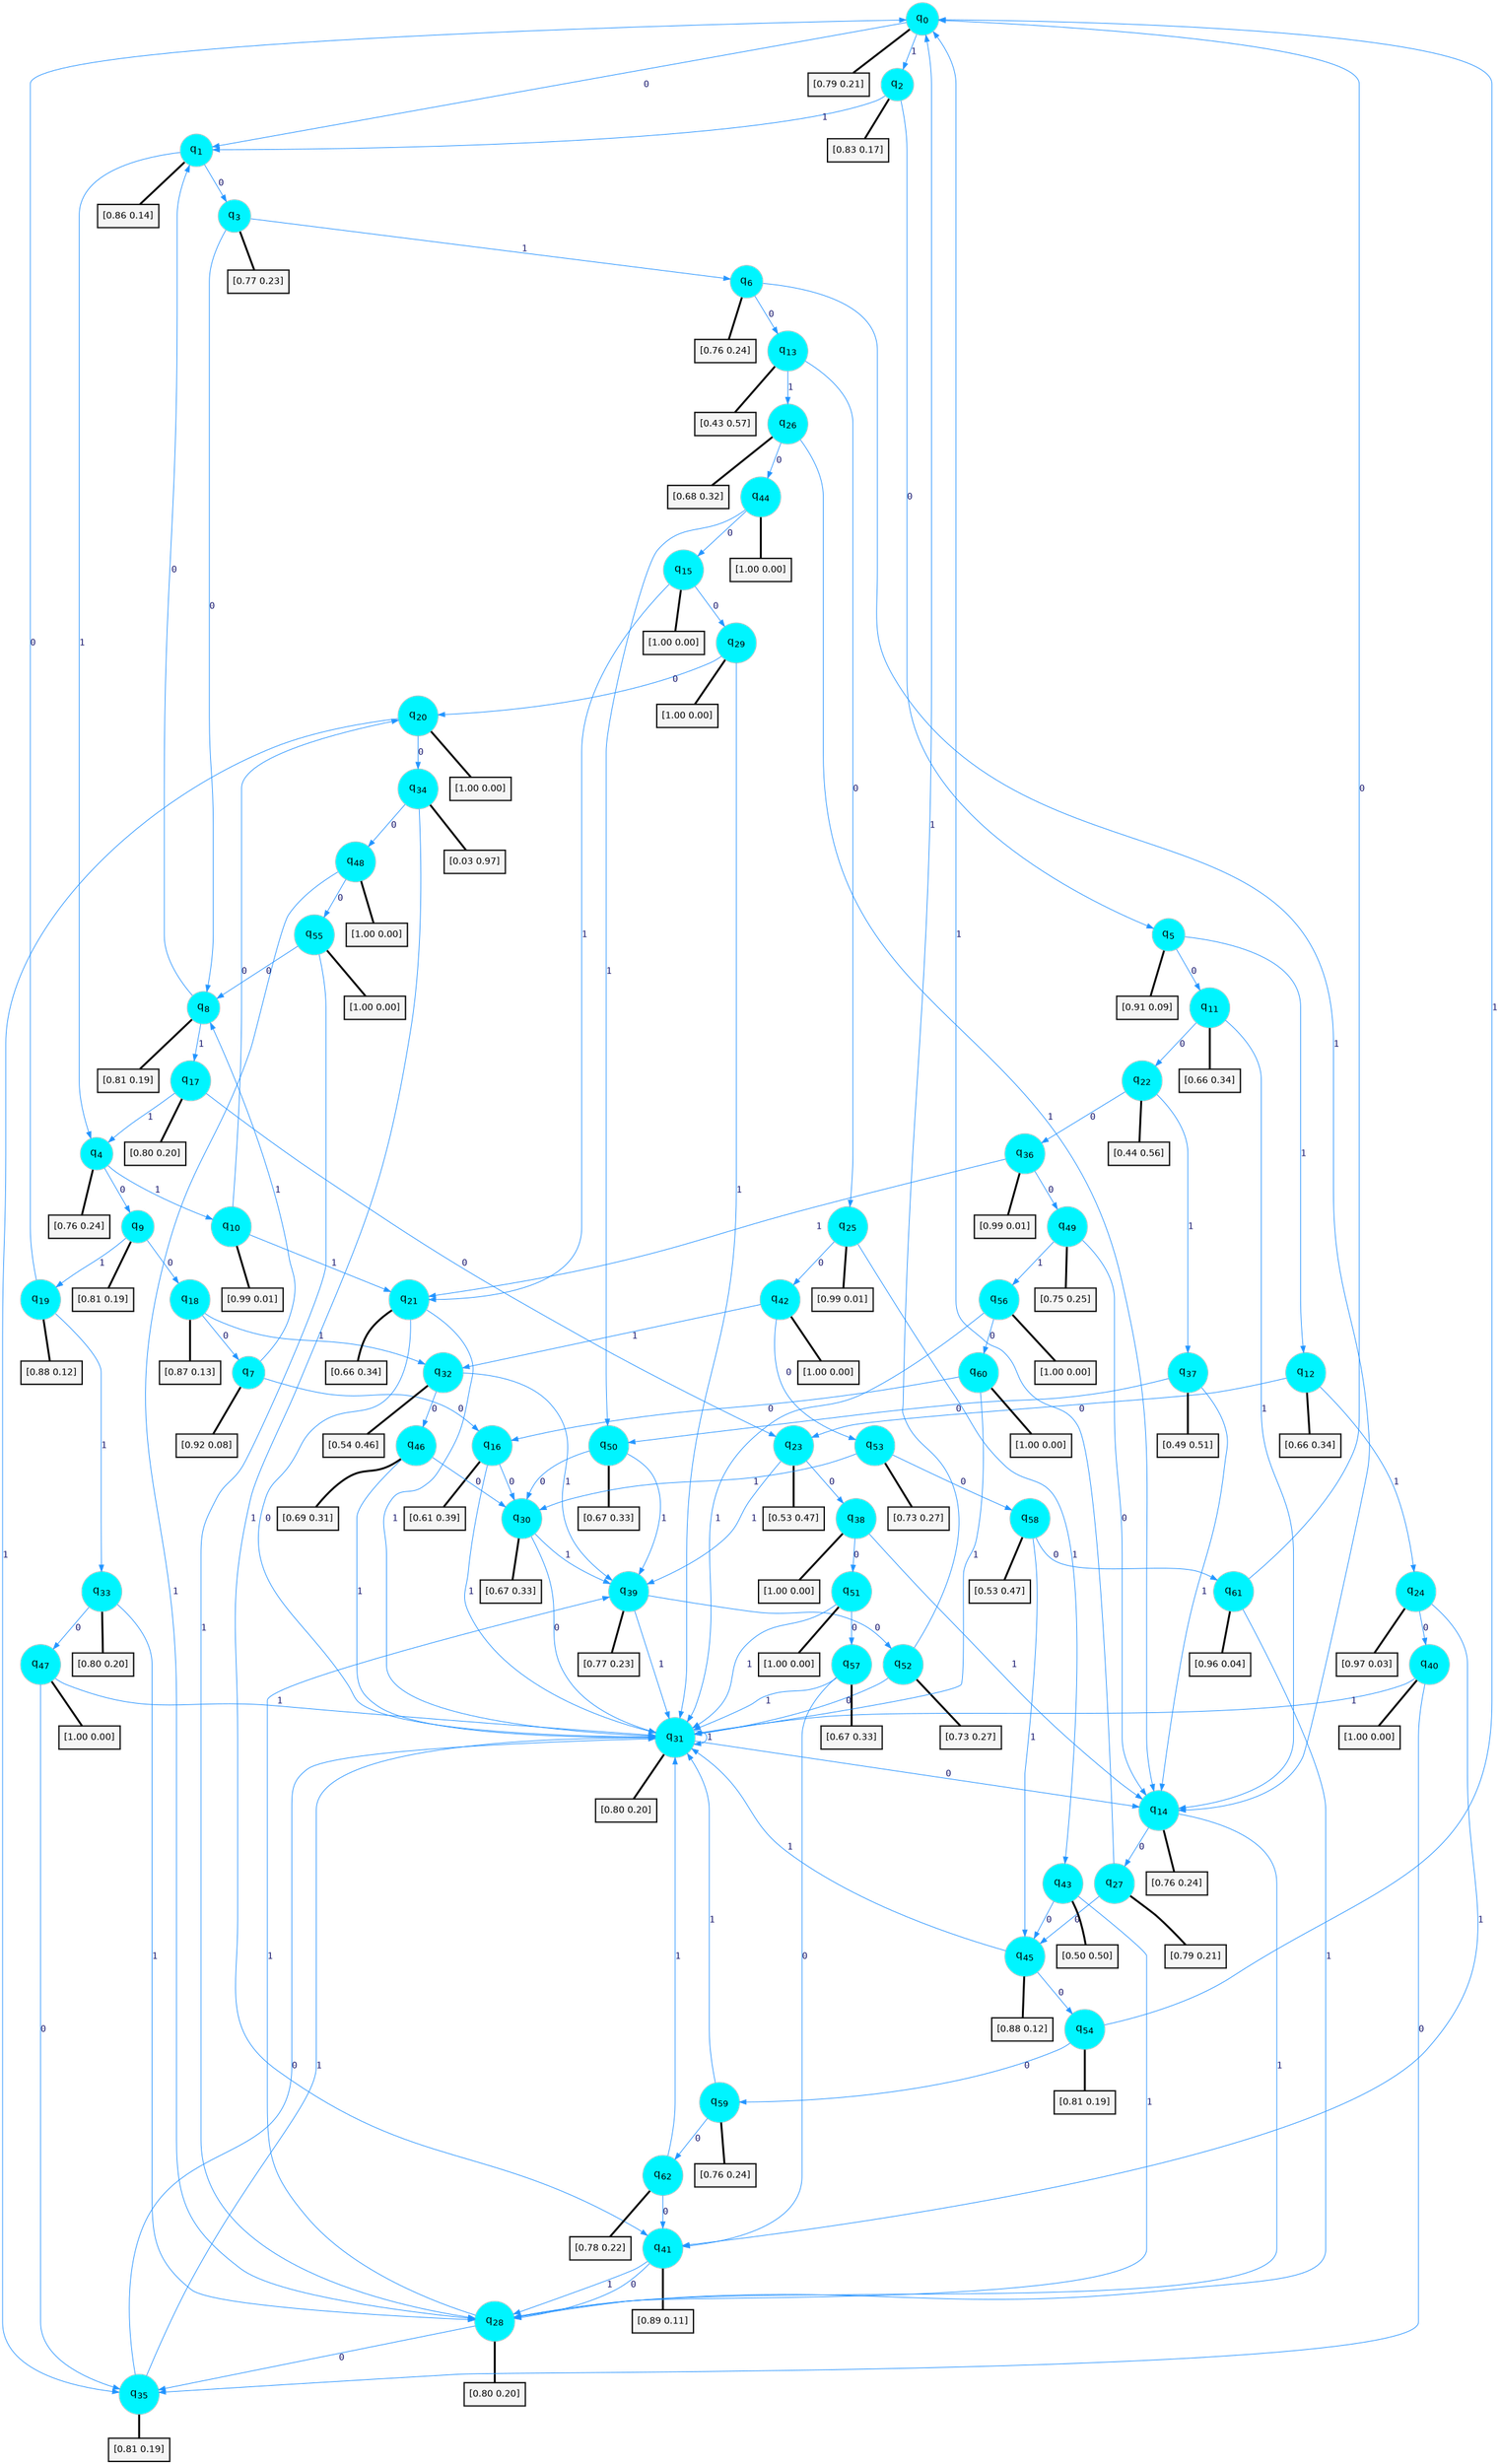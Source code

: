 digraph G {
graph [
bgcolor=transparent, dpi=300, rankdir=TD, size="40,25"];
node [
color=gray, fillcolor=turquoise1, fontcolor=black, fontname=Helvetica, fontsize=16, fontweight=bold, shape=circle, style=filled];
edge [
arrowsize=1, color=dodgerblue1, fontcolor=midnightblue, fontname=courier, fontweight=bold, penwidth=1, style=solid, weight=20];
0[label=<q<SUB>0</SUB>>];
1[label=<q<SUB>1</SUB>>];
2[label=<q<SUB>2</SUB>>];
3[label=<q<SUB>3</SUB>>];
4[label=<q<SUB>4</SUB>>];
5[label=<q<SUB>5</SUB>>];
6[label=<q<SUB>6</SUB>>];
7[label=<q<SUB>7</SUB>>];
8[label=<q<SUB>8</SUB>>];
9[label=<q<SUB>9</SUB>>];
10[label=<q<SUB>10</SUB>>];
11[label=<q<SUB>11</SUB>>];
12[label=<q<SUB>12</SUB>>];
13[label=<q<SUB>13</SUB>>];
14[label=<q<SUB>14</SUB>>];
15[label=<q<SUB>15</SUB>>];
16[label=<q<SUB>16</SUB>>];
17[label=<q<SUB>17</SUB>>];
18[label=<q<SUB>18</SUB>>];
19[label=<q<SUB>19</SUB>>];
20[label=<q<SUB>20</SUB>>];
21[label=<q<SUB>21</SUB>>];
22[label=<q<SUB>22</SUB>>];
23[label=<q<SUB>23</SUB>>];
24[label=<q<SUB>24</SUB>>];
25[label=<q<SUB>25</SUB>>];
26[label=<q<SUB>26</SUB>>];
27[label=<q<SUB>27</SUB>>];
28[label=<q<SUB>28</SUB>>];
29[label=<q<SUB>29</SUB>>];
30[label=<q<SUB>30</SUB>>];
31[label=<q<SUB>31</SUB>>];
32[label=<q<SUB>32</SUB>>];
33[label=<q<SUB>33</SUB>>];
34[label=<q<SUB>34</SUB>>];
35[label=<q<SUB>35</SUB>>];
36[label=<q<SUB>36</SUB>>];
37[label=<q<SUB>37</SUB>>];
38[label=<q<SUB>38</SUB>>];
39[label=<q<SUB>39</SUB>>];
40[label=<q<SUB>40</SUB>>];
41[label=<q<SUB>41</SUB>>];
42[label=<q<SUB>42</SUB>>];
43[label=<q<SUB>43</SUB>>];
44[label=<q<SUB>44</SUB>>];
45[label=<q<SUB>45</SUB>>];
46[label=<q<SUB>46</SUB>>];
47[label=<q<SUB>47</SUB>>];
48[label=<q<SUB>48</SUB>>];
49[label=<q<SUB>49</SUB>>];
50[label=<q<SUB>50</SUB>>];
51[label=<q<SUB>51</SUB>>];
52[label=<q<SUB>52</SUB>>];
53[label=<q<SUB>53</SUB>>];
54[label=<q<SUB>54</SUB>>];
55[label=<q<SUB>55</SUB>>];
56[label=<q<SUB>56</SUB>>];
57[label=<q<SUB>57</SUB>>];
58[label=<q<SUB>58</SUB>>];
59[label=<q<SUB>59</SUB>>];
60[label=<q<SUB>60</SUB>>];
61[label=<q<SUB>61</SUB>>];
62[label=<q<SUB>62</SUB>>];
63[label="[0.79 0.21]", shape=box,fontcolor=black, fontname=Helvetica, fontsize=14, penwidth=2, fillcolor=whitesmoke,color=black];
64[label="[0.86 0.14]", shape=box,fontcolor=black, fontname=Helvetica, fontsize=14, penwidth=2, fillcolor=whitesmoke,color=black];
65[label="[0.83 0.17]", shape=box,fontcolor=black, fontname=Helvetica, fontsize=14, penwidth=2, fillcolor=whitesmoke,color=black];
66[label="[0.77 0.23]", shape=box,fontcolor=black, fontname=Helvetica, fontsize=14, penwidth=2, fillcolor=whitesmoke,color=black];
67[label="[0.76 0.24]", shape=box,fontcolor=black, fontname=Helvetica, fontsize=14, penwidth=2, fillcolor=whitesmoke,color=black];
68[label="[0.91 0.09]", shape=box,fontcolor=black, fontname=Helvetica, fontsize=14, penwidth=2, fillcolor=whitesmoke,color=black];
69[label="[0.76 0.24]", shape=box,fontcolor=black, fontname=Helvetica, fontsize=14, penwidth=2, fillcolor=whitesmoke,color=black];
70[label="[0.92 0.08]", shape=box,fontcolor=black, fontname=Helvetica, fontsize=14, penwidth=2, fillcolor=whitesmoke,color=black];
71[label="[0.81 0.19]", shape=box,fontcolor=black, fontname=Helvetica, fontsize=14, penwidth=2, fillcolor=whitesmoke,color=black];
72[label="[0.81 0.19]", shape=box,fontcolor=black, fontname=Helvetica, fontsize=14, penwidth=2, fillcolor=whitesmoke,color=black];
73[label="[0.99 0.01]", shape=box,fontcolor=black, fontname=Helvetica, fontsize=14, penwidth=2, fillcolor=whitesmoke,color=black];
74[label="[0.66 0.34]", shape=box,fontcolor=black, fontname=Helvetica, fontsize=14, penwidth=2, fillcolor=whitesmoke,color=black];
75[label="[0.66 0.34]", shape=box,fontcolor=black, fontname=Helvetica, fontsize=14, penwidth=2, fillcolor=whitesmoke,color=black];
76[label="[0.43 0.57]", shape=box,fontcolor=black, fontname=Helvetica, fontsize=14, penwidth=2, fillcolor=whitesmoke,color=black];
77[label="[0.76 0.24]", shape=box,fontcolor=black, fontname=Helvetica, fontsize=14, penwidth=2, fillcolor=whitesmoke,color=black];
78[label="[1.00 0.00]", shape=box,fontcolor=black, fontname=Helvetica, fontsize=14, penwidth=2, fillcolor=whitesmoke,color=black];
79[label="[0.61 0.39]", shape=box,fontcolor=black, fontname=Helvetica, fontsize=14, penwidth=2, fillcolor=whitesmoke,color=black];
80[label="[0.80 0.20]", shape=box,fontcolor=black, fontname=Helvetica, fontsize=14, penwidth=2, fillcolor=whitesmoke,color=black];
81[label="[0.87 0.13]", shape=box,fontcolor=black, fontname=Helvetica, fontsize=14, penwidth=2, fillcolor=whitesmoke,color=black];
82[label="[0.88 0.12]", shape=box,fontcolor=black, fontname=Helvetica, fontsize=14, penwidth=2, fillcolor=whitesmoke,color=black];
83[label="[1.00 0.00]", shape=box,fontcolor=black, fontname=Helvetica, fontsize=14, penwidth=2, fillcolor=whitesmoke,color=black];
84[label="[0.66 0.34]", shape=box,fontcolor=black, fontname=Helvetica, fontsize=14, penwidth=2, fillcolor=whitesmoke,color=black];
85[label="[0.44 0.56]", shape=box,fontcolor=black, fontname=Helvetica, fontsize=14, penwidth=2, fillcolor=whitesmoke,color=black];
86[label="[0.53 0.47]", shape=box,fontcolor=black, fontname=Helvetica, fontsize=14, penwidth=2, fillcolor=whitesmoke,color=black];
87[label="[0.97 0.03]", shape=box,fontcolor=black, fontname=Helvetica, fontsize=14, penwidth=2, fillcolor=whitesmoke,color=black];
88[label="[0.99 0.01]", shape=box,fontcolor=black, fontname=Helvetica, fontsize=14, penwidth=2, fillcolor=whitesmoke,color=black];
89[label="[0.68 0.32]", shape=box,fontcolor=black, fontname=Helvetica, fontsize=14, penwidth=2, fillcolor=whitesmoke,color=black];
90[label="[0.79 0.21]", shape=box,fontcolor=black, fontname=Helvetica, fontsize=14, penwidth=2, fillcolor=whitesmoke,color=black];
91[label="[0.80 0.20]", shape=box,fontcolor=black, fontname=Helvetica, fontsize=14, penwidth=2, fillcolor=whitesmoke,color=black];
92[label="[1.00 0.00]", shape=box,fontcolor=black, fontname=Helvetica, fontsize=14, penwidth=2, fillcolor=whitesmoke,color=black];
93[label="[0.67 0.33]", shape=box,fontcolor=black, fontname=Helvetica, fontsize=14, penwidth=2, fillcolor=whitesmoke,color=black];
94[label="[0.80 0.20]", shape=box,fontcolor=black, fontname=Helvetica, fontsize=14, penwidth=2, fillcolor=whitesmoke,color=black];
95[label="[0.54 0.46]", shape=box,fontcolor=black, fontname=Helvetica, fontsize=14, penwidth=2, fillcolor=whitesmoke,color=black];
96[label="[0.80 0.20]", shape=box,fontcolor=black, fontname=Helvetica, fontsize=14, penwidth=2, fillcolor=whitesmoke,color=black];
97[label="[0.03 0.97]", shape=box,fontcolor=black, fontname=Helvetica, fontsize=14, penwidth=2, fillcolor=whitesmoke,color=black];
98[label="[0.81 0.19]", shape=box,fontcolor=black, fontname=Helvetica, fontsize=14, penwidth=2, fillcolor=whitesmoke,color=black];
99[label="[0.99 0.01]", shape=box,fontcolor=black, fontname=Helvetica, fontsize=14, penwidth=2, fillcolor=whitesmoke,color=black];
100[label="[0.49 0.51]", shape=box,fontcolor=black, fontname=Helvetica, fontsize=14, penwidth=2, fillcolor=whitesmoke,color=black];
101[label="[1.00 0.00]", shape=box,fontcolor=black, fontname=Helvetica, fontsize=14, penwidth=2, fillcolor=whitesmoke,color=black];
102[label="[0.77 0.23]", shape=box,fontcolor=black, fontname=Helvetica, fontsize=14, penwidth=2, fillcolor=whitesmoke,color=black];
103[label="[1.00 0.00]", shape=box,fontcolor=black, fontname=Helvetica, fontsize=14, penwidth=2, fillcolor=whitesmoke,color=black];
104[label="[0.89 0.11]", shape=box,fontcolor=black, fontname=Helvetica, fontsize=14, penwidth=2, fillcolor=whitesmoke,color=black];
105[label="[1.00 0.00]", shape=box,fontcolor=black, fontname=Helvetica, fontsize=14, penwidth=2, fillcolor=whitesmoke,color=black];
106[label="[0.50 0.50]", shape=box,fontcolor=black, fontname=Helvetica, fontsize=14, penwidth=2, fillcolor=whitesmoke,color=black];
107[label="[1.00 0.00]", shape=box,fontcolor=black, fontname=Helvetica, fontsize=14, penwidth=2, fillcolor=whitesmoke,color=black];
108[label="[0.88 0.12]", shape=box,fontcolor=black, fontname=Helvetica, fontsize=14, penwidth=2, fillcolor=whitesmoke,color=black];
109[label="[0.69 0.31]", shape=box,fontcolor=black, fontname=Helvetica, fontsize=14, penwidth=2, fillcolor=whitesmoke,color=black];
110[label="[1.00 0.00]", shape=box,fontcolor=black, fontname=Helvetica, fontsize=14, penwidth=2, fillcolor=whitesmoke,color=black];
111[label="[1.00 0.00]", shape=box,fontcolor=black, fontname=Helvetica, fontsize=14, penwidth=2, fillcolor=whitesmoke,color=black];
112[label="[0.75 0.25]", shape=box,fontcolor=black, fontname=Helvetica, fontsize=14, penwidth=2, fillcolor=whitesmoke,color=black];
113[label="[0.67 0.33]", shape=box,fontcolor=black, fontname=Helvetica, fontsize=14, penwidth=2, fillcolor=whitesmoke,color=black];
114[label="[1.00 0.00]", shape=box,fontcolor=black, fontname=Helvetica, fontsize=14, penwidth=2, fillcolor=whitesmoke,color=black];
115[label="[0.73 0.27]", shape=box,fontcolor=black, fontname=Helvetica, fontsize=14, penwidth=2, fillcolor=whitesmoke,color=black];
116[label="[0.73 0.27]", shape=box,fontcolor=black, fontname=Helvetica, fontsize=14, penwidth=2, fillcolor=whitesmoke,color=black];
117[label="[0.81 0.19]", shape=box,fontcolor=black, fontname=Helvetica, fontsize=14, penwidth=2, fillcolor=whitesmoke,color=black];
118[label="[1.00 0.00]", shape=box,fontcolor=black, fontname=Helvetica, fontsize=14, penwidth=2, fillcolor=whitesmoke,color=black];
119[label="[1.00 0.00]", shape=box,fontcolor=black, fontname=Helvetica, fontsize=14, penwidth=2, fillcolor=whitesmoke,color=black];
120[label="[0.67 0.33]", shape=box,fontcolor=black, fontname=Helvetica, fontsize=14, penwidth=2, fillcolor=whitesmoke,color=black];
121[label="[0.53 0.47]", shape=box,fontcolor=black, fontname=Helvetica, fontsize=14, penwidth=2, fillcolor=whitesmoke,color=black];
122[label="[0.76 0.24]", shape=box,fontcolor=black, fontname=Helvetica, fontsize=14, penwidth=2, fillcolor=whitesmoke,color=black];
123[label="[1.00 0.00]", shape=box,fontcolor=black, fontname=Helvetica, fontsize=14, penwidth=2, fillcolor=whitesmoke,color=black];
124[label="[0.96 0.04]", shape=box,fontcolor=black, fontname=Helvetica, fontsize=14, penwidth=2, fillcolor=whitesmoke,color=black];
125[label="[0.78 0.22]", shape=box,fontcolor=black, fontname=Helvetica, fontsize=14, penwidth=2, fillcolor=whitesmoke,color=black];
0->1 [label=0];
0->2 [label=1];
0->63 [arrowhead=none, penwidth=3,color=black];
1->3 [label=0];
1->4 [label=1];
1->64 [arrowhead=none, penwidth=3,color=black];
2->5 [label=0];
2->1 [label=1];
2->65 [arrowhead=none, penwidth=3,color=black];
3->8 [label=0];
3->6 [label=1];
3->66 [arrowhead=none, penwidth=3,color=black];
4->9 [label=0];
4->10 [label=1];
4->67 [arrowhead=none, penwidth=3,color=black];
5->11 [label=0];
5->12 [label=1];
5->68 [arrowhead=none, penwidth=3,color=black];
6->13 [label=0];
6->14 [label=1];
6->69 [arrowhead=none, penwidth=3,color=black];
7->16 [label=0];
7->8 [label=1];
7->70 [arrowhead=none, penwidth=3,color=black];
8->1 [label=0];
8->17 [label=1];
8->71 [arrowhead=none, penwidth=3,color=black];
9->18 [label=0];
9->19 [label=1];
9->72 [arrowhead=none, penwidth=3,color=black];
10->20 [label=0];
10->21 [label=1];
10->73 [arrowhead=none, penwidth=3,color=black];
11->22 [label=0];
11->14 [label=1];
11->74 [arrowhead=none, penwidth=3,color=black];
12->23 [label=0];
12->24 [label=1];
12->75 [arrowhead=none, penwidth=3,color=black];
13->25 [label=0];
13->26 [label=1];
13->76 [arrowhead=none, penwidth=3,color=black];
14->27 [label=0];
14->28 [label=1];
14->77 [arrowhead=none, penwidth=3,color=black];
15->29 [label=0];
15->21 [label=1];
15->78 [arrowhead=none, penwidth=3,color=black];
16->30 [label=0];
16->31 [label=1];
16->79 [arrowhead=none, penwidth=3,color=black];
17->23 [label=0];
17->4 [label=1];
17->80 [arrowhead=none, penwidth=3,color=black];
18->7 [label=0];
18->32 [label=1];
18->81 [arrowhead=none, penwidth=3,color=black];
19->0 [label=0];
19->33 [label=1];
19->82 [arrowhead=none, penwidth=3,color=black];
20->34 [label=0];
20->35 [label=1];
20->83 [arrowhead=none, penwidth=3,color=black];
21->31 [label=0];
21->31 [label=1];
21->84 [arrowhead=none, penwidth=3,color=black];
22->36 [label=0];
22->37 [label=1];
22->85 [arrowhead=none, penwidth=3,color=black];
23->38 [label=0];
23->39 [label=1];
23->86 [arrowhead=none, penwidth=3,color=black];
24->40 [label=0];
24->41 [label=1];
24->87 [arrowhead=none, penwidth=3,color=black];
25->42 [label=0];
25->43 [label=1];
25->88 [arrowhead=none, penwidth=3,color=black];
26->44 [label=0];
26->14 [label=1];
26->89 [arrowhead=none, penwidth=3,color=black];
27->45 [label=0];
27->0 [label=1];
27->90 [arrowhead=none, penwidth=3,color=black];
28->35 [label=0];
28->39 [label=1];
28->91 [arrowhead=none, penwidth=3,color=black];
29->20 [label=0];
29->31 [label=1];
29->92 [arrowhead=none, penwidth=3,color=black];
30->31 [label=0];
30->39 [label=1];
30->93 [arrowhead=none, penwidth=3,color=black];
31->14 [label=0];
31->31 [label=1];
31->94 [arrowhead=none, penwidth=3,color=black];
32->46 [label=0];
32->39 [label=1];
32->95 [arrowhead=none, penwidth=3,color=black];
33->47 [label=0];
33->28 [label=1];
33->96 [arrowhead=none, penwidth=3,color=black];
34->48 [label=0];
34->41 [label=1];
34->97 [arrowhead=none, penwidth=3,color=black];
35->31 [label=0];
35->31 [label=1];
35->98 [arrowhead=none, penwidth=3,color=black];
36->49 [label=0];
36->21 [label=1];
36->99 [arrowhead=none, penwidth=3,color=black];
37->50 [label=0];
37->14 [label=1];
37->100 [arrowhead=none, penwidth=3,color=black];
38->51 [label=0];
38->14 [label=1];
38->101 [arrowhead=none, penwidth=3,color=black];
39->52 [label=0];
39->31 [label=1];
39->102 [arrowhead=none, penwidth=3,color=black];
40->35 [label=0];
40->31 [label=1];
40->103 [arrowhead=none, penwidth=3,color=black];
41->28 [label=0];
41->28 [label=1];
41->104 [arrowhead=none, penwidth=3,color=black];
42->53 [label=0];
42->32 [label=1];
42->105 [arrowhead=none, penwidth=3,color=black];
43->45 [label=0];
43->28 [label=1];
43->106 [arrowhead=none, penwidth=3,color=black];
44->15 [label=0];
44->50 [label=1];
44->107 [arrowhead=none, penwidth=3,color=black];
45->54 [label=0];
45->31 [label=1];
45->108 [arrowhead=none, penwidth=3,color=black];
46->30 [label=0];
46->31 [label=1];
46->109 [arrowhead=none, penwidth=3,color=black];
47->35 [label=0];
47->31 [label=1];
47->110 [arrowhead=none, penwidth=3,color=black];
48->55 [label=0];
48->28 [label=1];
48->111 [arrowhead=none, penwidth=3,color=black];
49->14 [label=0];
49->56 [label=1];
49->112 [arrowhead=none, penwidth=3,color=black];
50->30 [label=0];
50->39 [label=1];
50->113 [arrowhead=none, penwidth=3,color=black];
51->57 [label=0];
51->31 [label=1];
51->114 [arrowhead=none, penwidth=3,color=black];
52->31 [label=0];
52->0 [label=1];
52->115 [arrowhead=none, penwidth=3,color=black];
53->58 [label=0];
53->30 [label=1];
53->116 [arrowhead=none, penwidth=3,color=black];
54->59 [label=0];
54->0 [label=1];
54->117 [arrowhead=none, penwidth=3,color=black];
55->8 [label=0];
55->28 [label=1];
55->118 [arrowhead=none, penwidth=3,color=black];
56->60 [label=0];
56->31 [label=1];
56->119 [arrowhead=none, penwidth=3,color=black];
57->41 [label=0];
57->31 [label=1];
57->120 [arrowhead=none, penwidth=3,color=black];
58->61 [label=0];
58->45 [label=1];
58->121 [arrowhead=none, penwidth=3,color=black];
59->62 [label=0];
59->31 [label=1];
59->122 [arrowhead=none, penwidth=3,color=black];
60->16 [label=0];
60->31 [label=1];
60->123 [arrowhead=none, penwidth=3,color=black];
61->0 [label=0];
61->28 [label=1];
61->124 [arrowhead=none, penwidth=3,color=black];
62->41 [label=0];
62->31 [label=1];
62->125 [arrowhead=none, penwidth=3,color=black];
}
